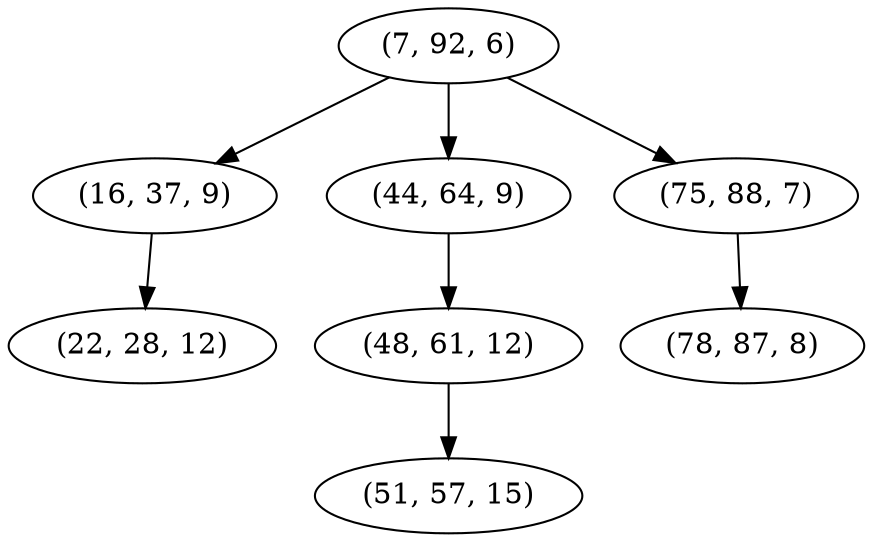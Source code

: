 digraph tree {
    "(7, 92, 6)";
    "(16, 37, 9)";
    "(22, 28, 12)";
    "(44, 64, 9)";
    "(48, 61, 12)";
    "(51, 57, 15)";
    "(75, 88, 7)";
    "(78, 87, 8)";
    "(7, 92, 6)" -> "(16, 37, 9)";
    "(7, 92, 6)" -> "(44, 64, 9)";
    "(7, 92, 6)" -> "(75, 88, 7)";
    "(16, 37, 9)" -> "(22, 28, 12)";
    "(44, 64, 9)" -> "(48, 61, 12)";
    "(48, 61, 12)" -> "(51, 57, 15)";
    "(75, 88, 7)" -> "(78, 87, 8)";
}
